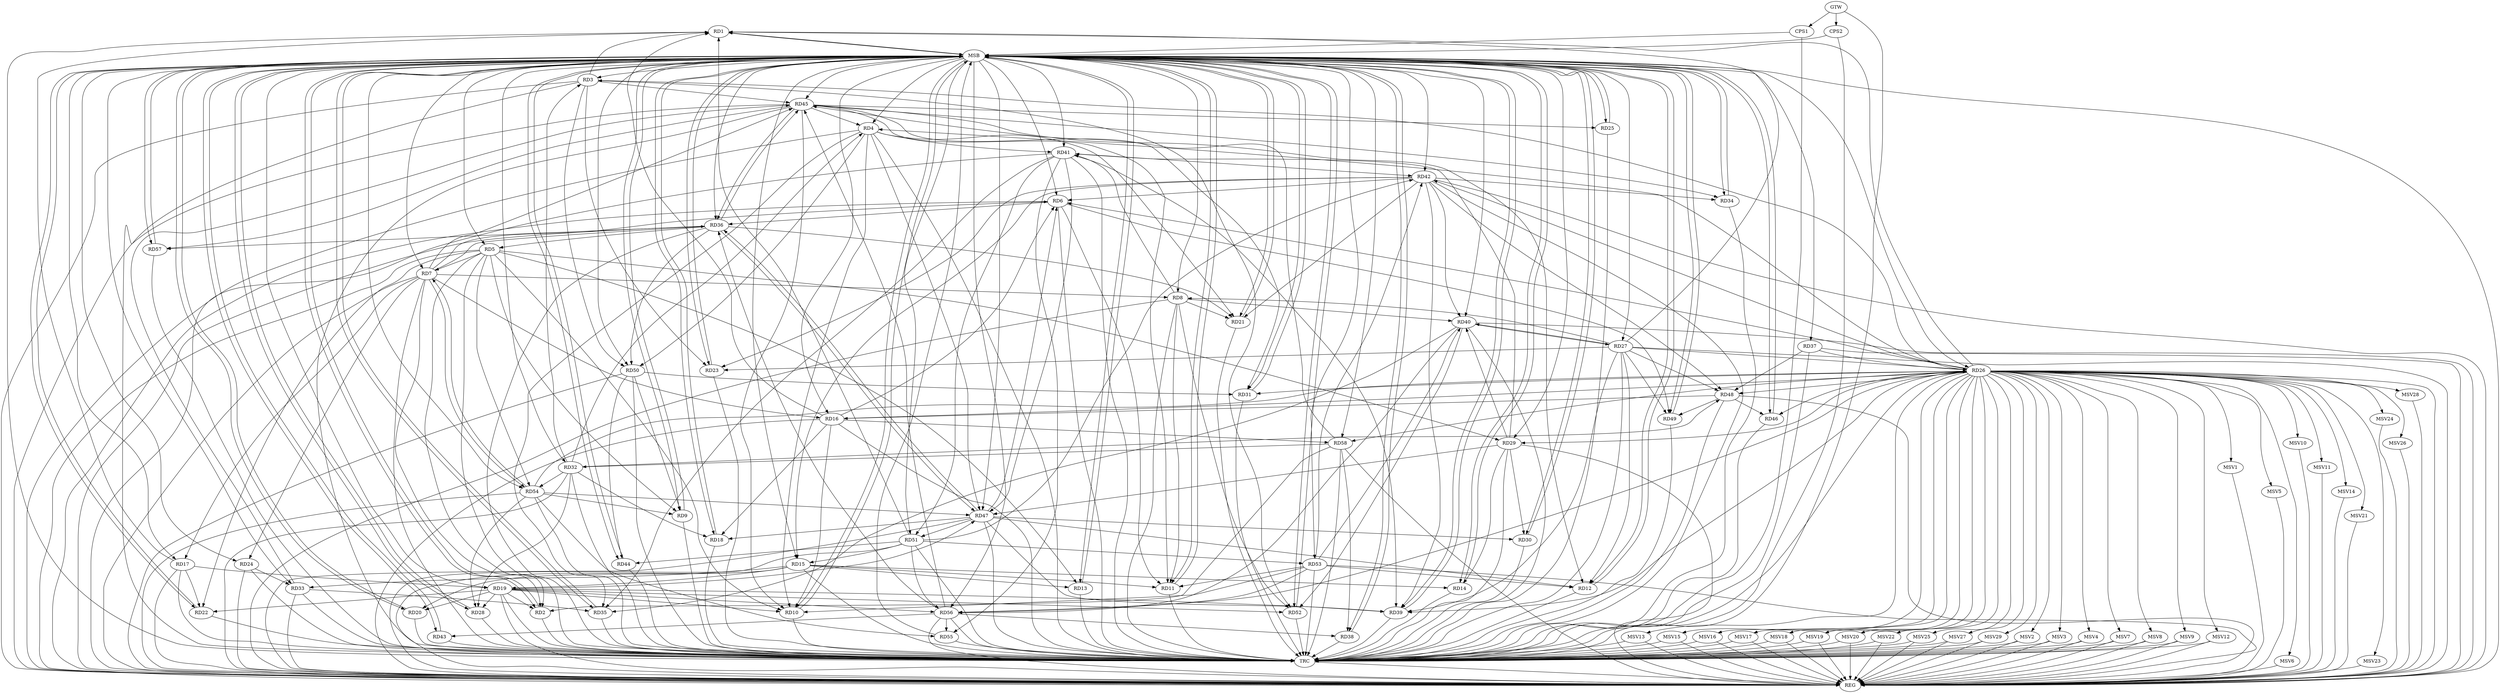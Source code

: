 strict digraph G {
  RD1 [ label="RD1" ];
  RD2 [ label="RD2" ];
  RD3 [ label="RD3" ];
  RD4 [ label="RD4" ];
  RD5 [ label="RD5" ];
  RD6 [ label="RD6" ];
  RD7 [ label="RD7" ];
  RD8 [ label="RD8" ];
  RD9 [ label="RD9" ];
  RD10 [ label="RD10" ];
  RD11 [ label="RD11" ];
  RD12 [ label="RD12" ];
  RD13 [ label="RD13" ];
  RD14 [ label="RD14" ];
  RD15 [ label="RD15" ];
  RD16 [ label="RD16" ];
  RD17 [ label="RD17" ];
  RD18 [ label="RD18" ];
  RD19 [ label="RD19" ];
  RD20 [ label="RD20" ];
  RD21 [ label="RD21" ];
  RD22 [ label="RD22" ];
  RD23 [ label="RD23" ];
  RD24 [ label="RD24" ];
  RD25 [ label="RD25" ];
  RD26 [ label="RD26" ];
  RD27 [ label="RD27" ];
  RD28 [ label="RD28" ];
  RD29 [ label="RD29" ];
  RD30 [ label="RD30" ];
  RD31 [ label="RD31" ];
  RD32 [ label="RD32" ];
  RD33 [ label="RD33" ];
  RD34 [ label="RD34" ];
  RD35 [ label="RD35" ];
  RD36 [ label="RD36" ];
  RD37 [ label="RD37" ];
  RD38 [ label="RD38" ];
  RD39 [ label="RD39" ];
  RD40 [ label="RD40" ];
  RD41 [ label="RD41" ];
  RD42 [ label="RD42" ];
  RD43 [ label="RD43" ];
  RD44 [ label="RD44" ];
  RD45 [ label="RD45" ];
  RD46 [ label="RD46" ];
  RD47 [ label="RD47" ];
  RD48 [ label="RD48" ];
  RD49 [ label="RD49" ];
  RD50 [ label="RD50" ];
  RD51 [ label="RD51" ];
  RD52 [ label="RD52" ];
  RD53 [ label="RD53" ];
  RD54 [ label="RD54" ];
  RD55 [ label="RD55" ];
  RD56 [ label="RD56" ];
  RD57 [ label="RD57" ];
  RD58 [ label="RD58" ];
  CPS1 [ label="CPS1" ];
  CPS2 [ label="CPS2" ];
  GTW [ label="GTW" ];
  REG [ label="REG" ];
  MSB [ label="MSB" ];
  TRC [ label="TRC" ];
  MSV1 [ label="MSV1" ];
  MSV2 [ label="MSV2" ];
  MSV3 [ label="MSV3" ];
  MSV4 [ label="MSV4" ];
  MSV5 [ label="MSV5" ];
  MSV6 [ label="MSV6" ];
  MSV7 [ label="MSV7" ];
  MSV8 [ label="MSV8" ];
  MSV9 [ label="MSV9" ];
  MSV10 [ label="MSV10" ];
  MSV11 [ label="MSV11" ];
  MSV12 [ label="MSV12" ];
  MSV13 [ label="MSV13" ];
  MSV14 [ label="MSV14" ];
  MSV15 [ label="MSV15" ];
  MSV16 [ label="MSV16" ];
  MSV17 [ label="MSV17" ];
  MSV18 [ label="MSV18" ];
  MSV19 [ label="MSV19" ];
  MSV20 [ label="MSV20" ];
  MSV21 [ label="MSV21" ];
  MSV22 [ label="MSV22" ];
  MSV23 [ label="MSV23" ];
  MSV24 [ label="MSV24" ];
  MSV25 [ label="MSV25" ];
  MSV26 [ label="MSV26" ];
  MSV27 [ label="MSV27" ];
  MSV28 [ label="MSV28" ];
  MSV29 [ label="MSV29" ];
  RD3 -> RD1;
  RD16 -> RD1;
  RD17 -> RD1;
  RD26 -> RD1;
  RD27 -> RD1;
  RD51 -> RD1;
  RD5 -> RD2;
  RD7 -> RD2;
  RD19 -> RD2;
  RD58 -> RD2;
  RD3 -> RD23;
  RD26 -> RD3;
  RD32 -> RD3;
  RD3 -> RD45;
  RD3 -> RD50;
  RD3 -> RD52;
  RD4 -> RD10;
  RD4 -> RD21;
  RD26 -> RD4;
  RD32 -> RD4;
  RD4 -> RD35;
  RD4 -> RD41;
  RD45 -> RD4;
  RD4 -> RD47;
  RD4 -> RD50;
  RD5 -> RD7;
  RD5 -> RD9;
  RD5 -> RD10;
  RD5 -> RD13;
  RD5 -> RD22;
  RD5 -> RD29;
  RD36 -> RD5;
  RD5 -> RD54;
  RD7 -> RD6;
  RD6 -> RD11;
  RD16 -> RD6;
  RD26 -> RD6;
  RD6 -> RD36;
  RD42 -> RD6;
  RD47 -> RD6;
  RD6 -> RD49;
  RD7 -> RD8;
  RD7 -> RD16;
  RD7 -> RD17;
  RD7 -> RD24;
  RD7 -> RD36;
  RD7 -> RD45;
  RD7 -> RD54;
  RD54 -> RD7;
  RD8 -> RD11;
  RD8 -> RD21;
  RD27 -> RD8;
  RD8 -> RD40;
  RD8 -> RD41;
  RD8 -> RD52;
  RD50 -> RD9;
  RD54 -> RD9;
  RD16 -> RD10;
  RD19 -> RD10;
  RD45 -> RD10;
  RD53 -> RD10;
  RD15 -> RD11;
  RD45 -> RD11;
  RD53 -> RD11;
  RD27 -> RD12;
  RD45 -> RD12;
  RD47 -> RD12;
  RD53 -> RD12;
  RD15 -> RD13;
  RD15 -> RD14;
  RD29 -> RD14;
  RD15 -> RD19;
  RD15 -> RD20;
  RD15 -> RD33;
  RD42 -> RD15;
  RD51 -> RD15;
  RD16 -> RD18;
  RD16 -> RD26;
  RD48 -> RD16;
  RD16 -> RD58;
  RD17 -> RD19;
  RD17 -> RD22;
  RD32 -> RD18;
  RD47 -> RD18;
  RD19 -> RD20;
  RD19 -> RD22;
  RD19 -> RD28;
  RD19 -> RD39;
  RD19 -> RD47;
  RD19 -> RD52;
  RD19 -> RD56;
  RD36 -> RD21;
  RD42 -> RD21;
  RD27 -> RD23;
  RD42 -> RD23;
  RD24 -> RD33;
  RD45 -> RD25;
  RD27 -> RD26;
  RD26 -> RD29;
  RD26 -> RD31;
  RD37 -> RD26;
  RD26 -> RD39;
  RD26 -> RD42;
  RD26 -> RD46;
  RD26 -> RD48;
  RD54 -> RD26;
  RD26 -> RD56;
  RD26 -> RD58;
  RD27 -> RD39;
  RD27 -> RD40;
  RD40 -> RD27;
  RD27 -> RD48;
  RD27 -> RD49;
  RD32 -> RD28;
  RD54 -> RD28;
  RD29 -> RD30;
  RD29 -> RD40;
  RD29 -> RD41;
  RD29 -> RD47;
  RD47 -> RD30;
  RD45 -> RD31;
  RD50 -> RD31;
  RD32 -> RD48;
  RD32 -> RD54;
  RD58 -> RD32;
  RD33 -> RD35;
  RD33 -> RD45;
  RD42 -> RD34;
  RD45 -> RD34;
  RD40 -> RD35;
  RD41 -> RD35;
  RD36 -> RD45;
  RD45 -> RD36;
  RD36 -> RD47;
  RD47 -> RD36;
  RD36 -> RD50;
  RD56 -> RD36;
  RD36 -> RD57;
  RD37 -> RD48;
  RD56 -> RD38;
  RD58 -> RD38;
  RD41 -> RD39;
  RD42 -> RD39;
  RD47 -> RD39;
  RD42 -> RD40;
  RD40 -> RD52;
  RD53 -> RD40;
  RD40 -> RD56;
  RD41 -> RD42;
  RD41 -> RD47;
  RD41 -> RD51;
  RD41 -> RD55;
  RD42 -> RD48;
  RD51 -> RD42;
  RD53 -> RD42;
  RD56 -> RD43;
  RD50 -> RD44;
  RD51 -> RD44;
  RD56 -> RD45;
  RD45 -> RD57;
  RD58 -> RD45;
  RD48 -> RD46;
  RD47 -> RD51;
  RD54 -> RD47;
  RD48 -> RD49;
  RD51 -> RD53;
  RD51 -> RD56;
  RD53 -> RD56;
  RD54 -> RD55;
  RD56 -> RD55;
  GTW -> CPS1;
  GTW -> CPS2;
  RD3 -> REG;
  RD4 -> REG;
  RD5 -> REG;
  RD6 -> REG;
  RD7 -> REG;
  RD8 -> REG;
  RD15 -> REG;
  RD16 -> REG;
  RD17 -> REG;
  RD19 -> REG;
  RD24 -> REG;
  RD26 -> REG;
  RD27 -> REG;
  RD29 -> REG;
  RD32 -> REG;
  RD33 -> REG;
  RD36 -> REG;
  RD37 -> REG;
  RD40 -> REG;
  RD41 -> REG;
  RD42 -> REG;
  RD45 -> REG;
  RD47 -> REG;
  RD48 -> REG;
  RD50 -> REG;
  RD51 -> REG;
  RD53 -> REG;
  RD54 -> REG;
  RD56 -> REG;
  RD58 -> REG;
  RD1 -> MSB;
  MSB -> RD15;
  MSB -> RD17;
  MSB -> RD25;
  MSB -> RD27;
  MSB -> RD29;
  MSB -> RD37;
  MSB -> RD51;
  MSB -> RD57;
  MSB -> REG;
  RD2 -> MSB;
  MSB -> RD20;
  MSB -> RD36;
  MSB -> RD52;
  RD9 -> MSB;
  MSB -> RD12;
  MSB -> RD14;
  MSB -> RD16;
  MSB -> RD21;
  MSB -> RD26;
  MSB -> RD39;
  MSB -> RD43;
  MSB -> RD49;
  RD10 -> MSB;
  MSB -> RD8;
  MSB -> RD11;
  MSB -> RD41;
  MSB -> RD45;
  MSB -> RD47;
  RD11 -> MSB;
  MSB -> RD18;
  MSB -> RD19;
  MSB -> RD31;
  MSB -> RD34;
  RD12 -> MSB;
  MSB -> RD22;
  MSB -> RD24;
  MSB -> RD28;
  MSB -> RD30;
  RD13 -> MSB;
  MSB -> RD38;
  MSB -> RD53;
  RD14 -> MSB;
  MSB -> RD50;
  RD18 -> MSB;
  MSB -> RD46;
  MSB -> RD54;
  MSB -> RD56;
  RD20 -> MSB;
  MSB -> RD4;
  MSB -> RD10;
  MSB -> RD40;
  RD21 -> MSB;
  MSB -> RD3;
  MSB -> RD5;
  MSB -> RD42;
  MSB -> RD58;
  RD22 -> MSB;
  MSB -> RD6;
  MSB -> RD9;
  MSB -> RD35;
  RD23 -> MSB;
  RD25 -> MSB;
  RD28 -> MSB;
  MSB -> RD7;
  RD30 -> MSB;
  MSB -> RD23;
  RD31 -> MSB;
  MSB -> RD2;
  RD34 -> MSB;
  MSB -> RD44;
  RD35 -> MSB;
  MSB -> RD1;
  MSB -> RD13;
  MSB -> RD33;
  RD38 -> MSB;
  RD39 -> MSB;
  MSB -> RD32;
  RD43 -> MSB;
  RD44 -> MSB;
  RD46 -> MSB;
  RD49 -> MSB;
  RD52 -> MSB;
  RD55 -> MSB;
  RD57 -> MSB;
  CPS1 -> MSB;
  CPS2 -> MSB;
  RD1 -> TRC;
  RD2 -> TRC;
  RD3 -> TRC;
  RD4 -> TRC;
  RD5 -> TRC;
  RD6 -> TRC;
  RD7 -> TRC;
  RD8 -> TRC;
  RD9 -> TRC;
  RD10 -> TRC;
  RD11 -> TRC;
  RD12 -> TRC;
  RD13 -> TRC;
  RD14 -> TRC;
  RD15 -> TRC;
  RD16 -> TRC;
  RD17 -> TRC;
  RD18 -> TRC;
  RD19 -> TRC;
  RD20 -> TRC;
  RD21 -> TRC;
  RD22 -> TRC;
  RD23 -> TRC;
  RD24 -> TRC;
  RD25 -> TRC;
  RD26 -> TRC;
  RD27 -> TRC;
  RD28 -> TRC;
  RD29 -> TRC;
  RD30 -> TRC;
  RD31 -> TRC;
  RD32 -> TRC;
  RD33 -> TRC;
  RD34 -> TRC;
  RD35 -> TRC;
  RD36 -> TRC;
  RD37 -> TRC;
  RD38 -> TRC;
  RD39 -> TRC;
  RD40 -> TRC;
  RD41 -> TRC;
  RD42 -> TRC;
  RD43 -> TRC;
  RD44 -> TRC;
  RD45 -> TRC;
  RD46 -> TRC;
  RD47 -> TRC;
  RD48 -> TRC;
  RD49 -> TRC;
  RD50 -> TRC;
  RD51 -> TRC;
  RD52 -> TRC;
  RD53 -> TRC;
  RD54 -> TRC;
  RD55 -> TRC;
  RD56 -> TRC;
  RD57 -> TRC;
  RD58 -> TRC;
  CPS1 -> TRC;
  CPS2 -> TRC;
  GTW -> TRC;
  TRC -> REG;
  RD26 -> MSV1;
  RD26 -> MSV2;
  RD26 -> MSV3;
  RD26 -> MSV4;
  RD26 -> MSV5;
  RD26 -> MSV6;
  MSV1 -> REG;
  MSV2 -> REG;
  MSV2 -> TRC;
  MSV3 -> REG;
  MSV3 -> TRC;
  MSV4 -> REG;
  MSV4 -> TRC;
  MSV5 -> REG;
  MSV6 -> REG;
  RD26 -> MSV7;
  RD26 -> MSV8;
  RD26 -> MSV9;
  RD26 -> MSV10;
  RD26 -> MSV11;
  RD26 -> MSV12;
  MSV7 -> REG;
  MSV7 -> TRC;
  MSV8 -> REG;
  MSV8 -> TRC;
  MSV9 -> REG;
  MSV9 -> TRC;
  MSV10 -> REG;
  MSV11 -> REG;
  MSV12 -> REG;
  MSV12 -> TRC;
  RD26 -> MSV13;
  RD26 -> MSV14;
  MSV13 -> REG;
  MSV13 -> TRC;
  MSV14 -> REG;
  RD26 -> MSV15;
  MSV15 -> REG;
  MSV15 -> TRC;
  RD26 -> MSV16;
  RD26 -> MSV17;
  RD26 -> MSV18;
  RD26 -> MSV19;
  RD26 -> MSV20;
  RD26 -> MSV21;
  RD26 -> MSV22;
  MSV16 -> REG;
  MSV16 -> TRC;
  MSV17 -> REG;
  MSV17 -> TRC;
  MSV18 -> REG;
  MSV18 -> TRC;
  MSV19 -> REG;
  MSV19 -> TRC;
  MSV20 -> REG;
  MSV20 -> TRC;
  MSV21 -> REG;
  MSV22 -> REG;
  MSV22 -> TRC;
  RD26 -> MSV23;
  MSV23 -> REG;
  RD26 -> MSV24;
  MSV24 -> REG;
  RD26 -> MSV25;
  RD26 -> MSV26;
  RD26 -> MSV27;
  RD26 -> MSV28;
  MSV25 -> REG;
  MSV25 -> TRC;
  MSV26 -> REG;
  MSV27 -> REG;
  MSV27 -> TRC;
  MSV28 -> REG;
  RD26 -> MSV29;
  MSV29 -> REG;
  MSV29 -> TRC;
}
